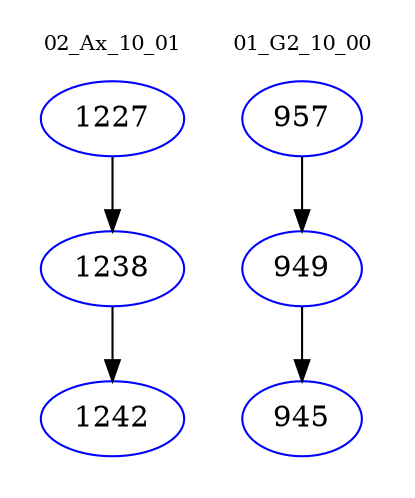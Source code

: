 digraph{
subgraph cluster_0 {
color = white
label = "02_Ax_10_01";
fontsize=10;
T0_1227 [label="1227", color="blue"]
T0_1227 -> T0_1238 [color="black"]
T0_1238 [label="1238", color="blue"]
T0_1238 -> T0_1242 [color="black"]
T0_1242 [label="1242", color="blue"]
}
subgraph cluster_1 {
color = white
label = "01_G2_10_00";
fontsize=10;
T1_957 [label="957", color="blue"]
T1_957 -> T1_949 [color="black"]
T1_949 [label="949", color="blue"]
T1_949 -> T1_945 [color="black"]
T1_945 [label="945", color="blue"]
}
}
